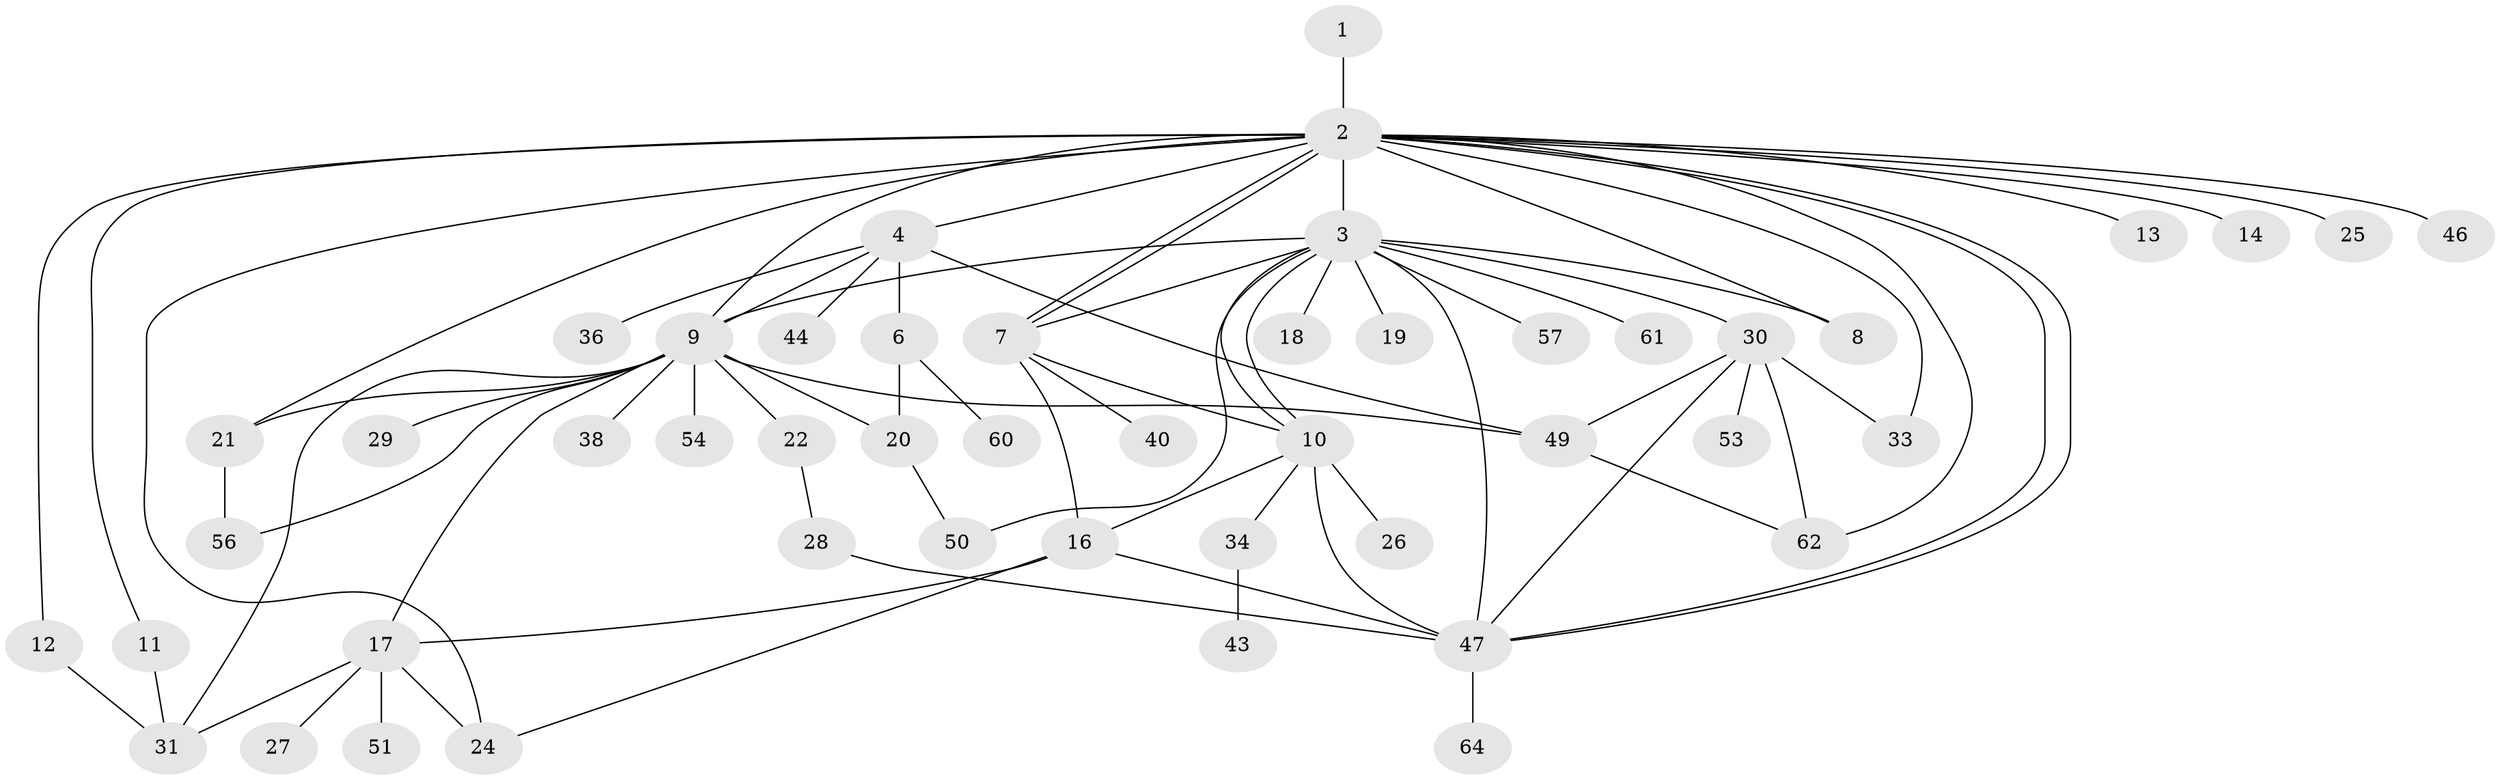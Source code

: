 // original degree distribution, {1: 0.390625, 18: 0.015625, 13: 0.015625, 7: 0.0625, 4: 0.046875, 2: 0.234375, 12: 0.015625, 6: 0.03125, 3: 0.1875}
// Generated by graph-tools (version 1.1) at 2025/11/02/27/25 16:11:11]
// undirected, 48 vertices, 76 edges
graph export_dot {
graph [start="1"]
  node [color=gray90,style=filled];
  1;
  2 [super="+5"];
  3 [super="+35"];
  4 [super="+15"];
  6 [super="+32"];
  7 [super="+23"];
  8;
  9 [super="+39"];
  10 [super="+45"];
  11;
  12;
  13;
  14 [super="+42"];
  16 [super="+41"];
  17 [super="+37"];
  18;
  19;
  20 [super="+63"];
  21;
  22;
  24;
  25;
  26;
  27;
  28 [super="+48"];
  29;
  30 [super="+58"];
  31 [super="+52"];
  33;
  34;
  36;
  38;
  40;
  43;
  44;
  46;
  47 [super="+59"];
  49 [super="+55"];
  50;
  51;
  53;
  54;
  56;
  57;
  60;
  61;
  62;
  64;
  1 -- 2;
  2 -- 3;
  2 -- 4 [weight=2];
  2 -- 7;
  2 -- 7;
  2 -- 8;
  2 -- 11;
  2 -- 12;
  2 -- 13;
  2 -- 21;
  2 -- 24;
  2 -- 25;
  2 -- 33;
  2 -- 47;
  2 -- 47;
  2 -- 62;
  2 -- 46;
  2 -- 14;
  2 -- 9;
  3 -- 7;
  3 -- 8;
  3 -- 9;
  3 -- 10;
  3 -- 10;
  3 -- 18;
  3 -- 19;
  3 -- 30;
  3 -- 47;
  3 -- 50;
  3 -- 61;
  3 -- 57;
  4 -- 6;
  4 -- 9;
  4 -- 36;
  4 -- 44;
  4 -- 49;
  6 -- 20;
  6 -- 60;
  7 -- 16;
  7 -- 40;
  7 -- 10;
  9 -- 17;
  9 -- 21;
  9 -- 22;
  9 -- 29;
  9 -- 31;
  9 -- 38;
  9 -- 49;
  9 -- 54;
  9 -- 56;
  9 -- 20;
  10 -- 26;
  10 -- 34;
  10 -- 47;
  10 -- 16;
  11 -- 31;
  12 -- 31;
  16 -- 17;
  16 -- 24;
  16 -- 47;
  17 -- 24;
  17 -- 27;
  17 -- 51;
  17 -- 31;
  20 -- 50;
  21 -- 56;
  22 -- 28;
  28 -- 47;
  30 -- 33;
  30 -- 47;
  30 -- 53;
  30 -- 62;
  30 -- 49;
  34 -- 43;
  47 -- 64;
  49 -- 62;
}
